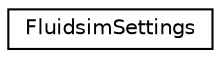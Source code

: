 digraph G
{
  edge [fontname="Helvetica",fontsize="10",labelfontname="Helvetica",labelfontsize="10"];
  node [fontname="Helvetica",fontsize="10",shape=record];
  rankdir=LR;
  Node1 [label="FluidsimSettings",height=0.2,width=0.4,color="black", fillcolor="white", style="filled",URL="$d9/d03/structFluidsimSettings.html"];
}
